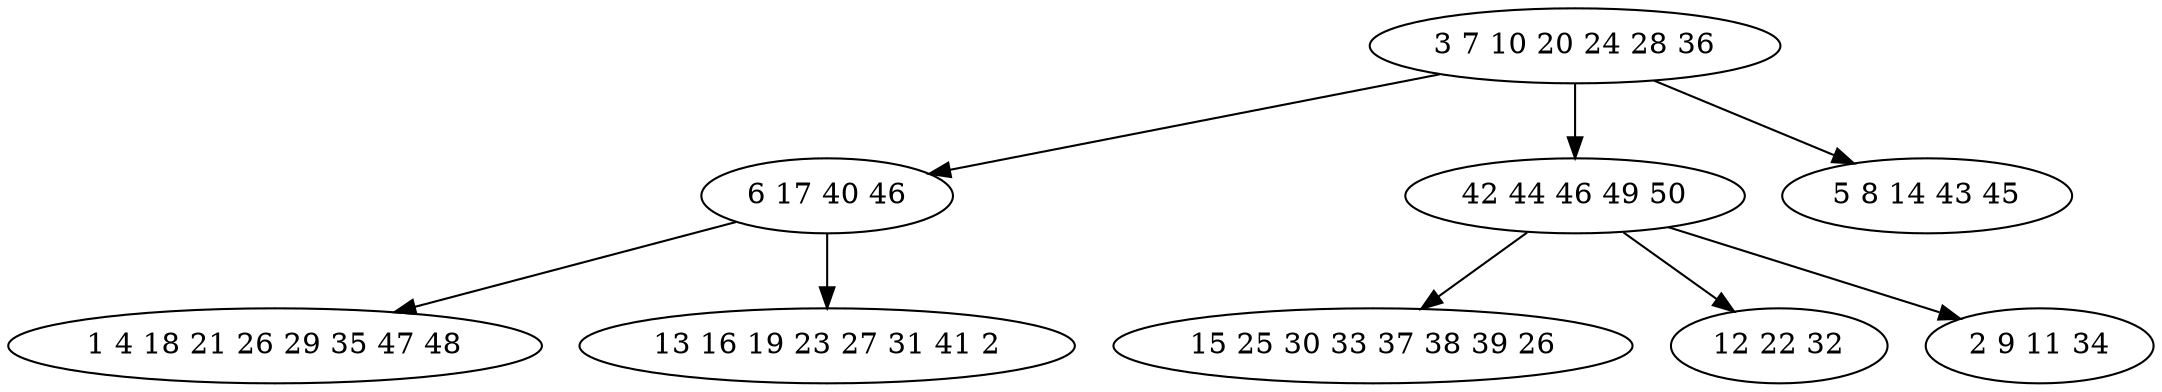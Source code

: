 digraph true_tree {
	"0" -> "1"
	"0" -> "2"
	"2" -> "3"
	"1" -> "4"
	"2" -> "5"
	"0" -> "6"
	"2" -> "7"
	"1" -> "8"
	"0" [label="3 7 10 20 24 28 36"];
	"1" [label="6 17 40 46"];
	"2" [label="42 44 46 49 50"];
	"3" [label="15 25 30 33 37 38 39 26"];
	"4" [label="1 4 18 21 26 29 35 47 48"];
	"5" [label="12 22 32"];
	"6" [label="5 8 14 43 45"];
	"7" [label="2 9 11 34"];
	"8" [label="13 16 19 23 27 31 41 2"];
}
